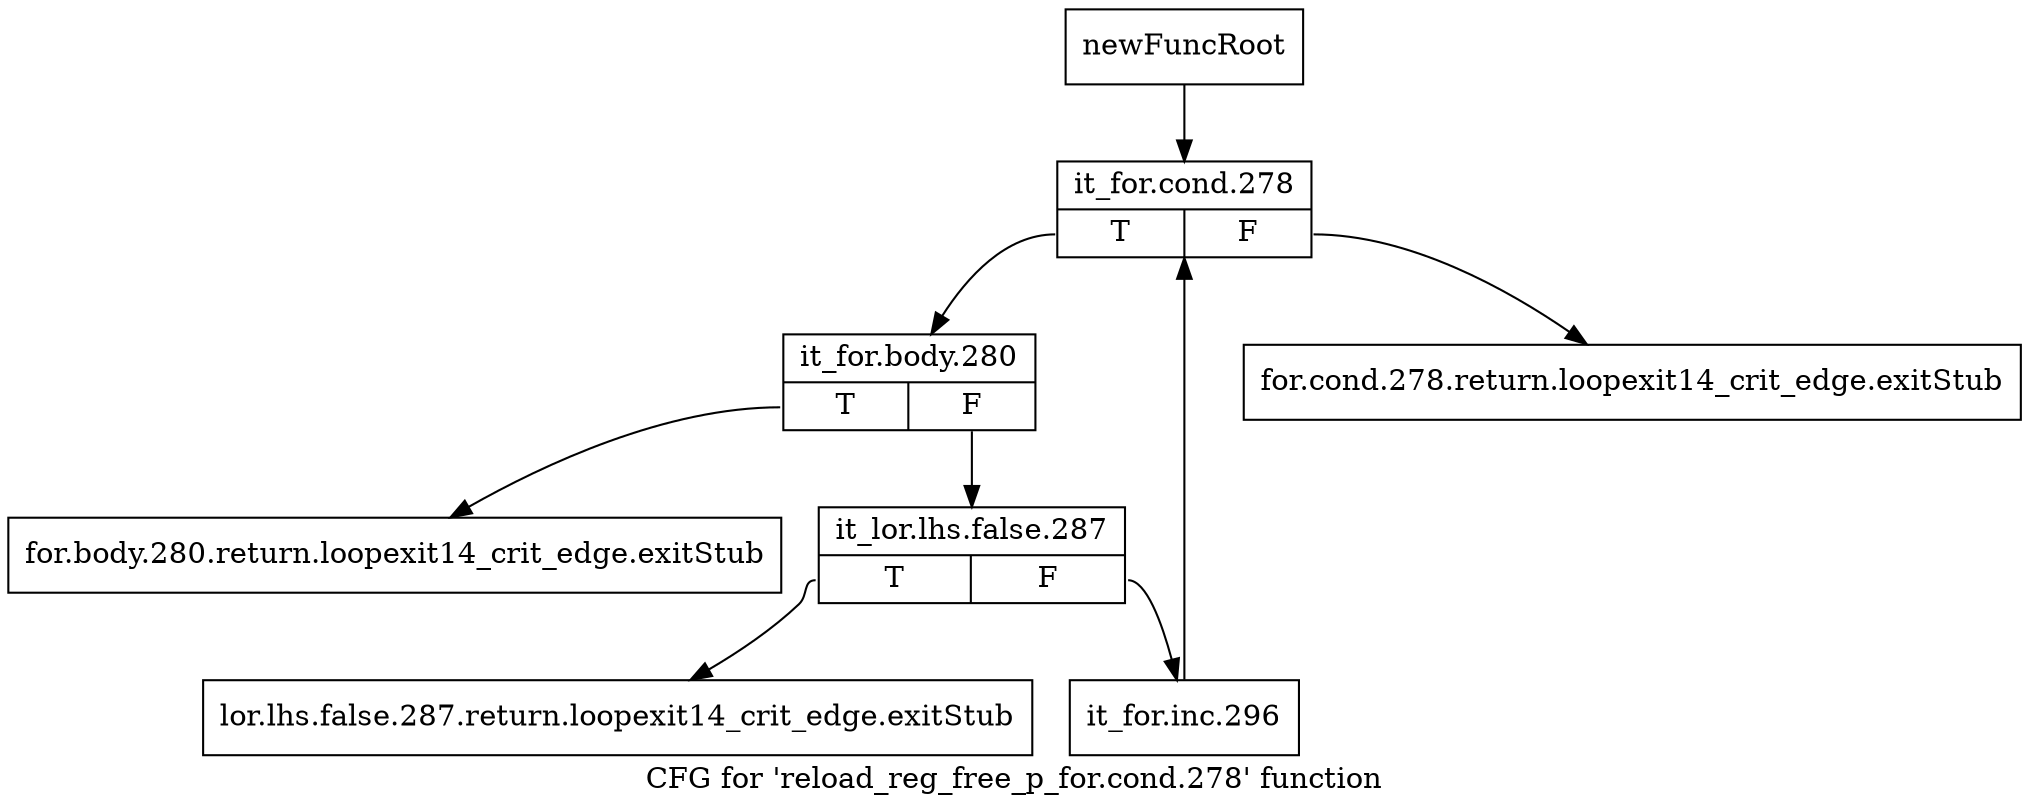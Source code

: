 digraph "CFG for 'reload_reg_free_p_for.cond.278' function" {
	label="CFG for 'reload_reg_free_p_for.cond.278' function";

	Node0xbfda890 [shape=record,label="{newFuncRoot}"];
	Node0xbfda890 -> Node0xbfda9d0;
	Node0xbfda8e0 [shape=record,label="{for.cond.278.return.loopexit14_crit_edge.exitStub}"];
	Node0xbfda930 [shape=record,label="{for.body.280.return.loopexit14_crit_edge.exitStub}"];
	Node0xbfda980 [shape=record,label="{lor.lhs.false.287.return.loopexit14_crit_edge.exitStub}"];
	Node0xbfda9d0 [shape=record,label="{it_for.cond.278|{<s0>T|<s1>F}}"];
	Node0xbfda9d0:s0 -> Node0xbfdaa20;
	Node0xbfda9d0:s1 -> Node0xbfda8e0;
	Node0xbfdaa20 [shape=record,label="{it_for.body.280|{<s0>T|<s1>F}}"];
	Node0xbfdaa20:s0 -> Node0xbfda930;
	Node0xbfdaa20:s1 -> Node0xbfdaa70;
	Node0xbfdaa70 [shape=record,label="{it_lor.lhs.false.287|{<s0>T|<s1>F}}"];
	Node0xbfdaa70:s0 -> Node0xbfda980;
	Node0xbfdaa70:s1 -> Node0xbfdaac0;
	Node0xbfdaac0 [shape=record,label="{it_for.inc.296}"];
	Node0xbfdaac0 -> Node0xbfda9d0;
}
